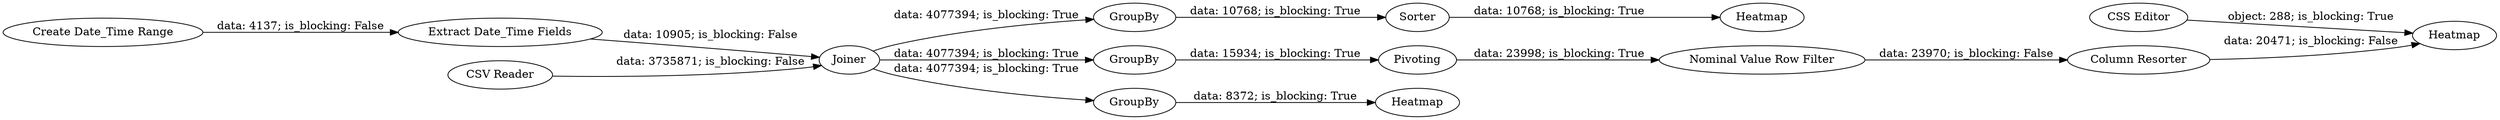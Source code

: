 digraph {
	"-2397260149488540766_10" [label=GroupBy]
	"-2397260149488540766_42" [label="Create Date_Time Range"]
	"-2397260149488540766_43" [label="Extract Date_Time Fields"]
	"-2397260149488540766_41" [label="CSS Editor"]
	"-2397260149488540766_23" [label="Column Resorter"]
	"-2397260149488540766_13" [label=Sorter]
	"-2397260149488540766_15" [label=Heatmap]
	"-2397260149488540766_22" [label=GroupBy]
	"-2397260149488540766_24" [label="Nominal Value Row Filter"]
	"-2397260149488540766_8" [label="CSV Reader"]
	"-2397260149488540766_20" [label=Pivoting]
	"-2397260149488540766_21" [label=Heatmap]
	"-2397260149488540766_9" [label=Heatmap]
	"-2397260149488540766_12" [label=Joiner]
	"-2397260149488540766_14" [label=GroupBy]
	"-2397260149488540766_12" -> "-2397260149488540766_10" [label="data: 4077394; is_blocking: True"]
	"-2397260149488540766_10" -> "-2397260149488540766_13" [label="data: 10768; is_blocking: True"]
	"-2397260149488540766_22" -> "-2397260149488540766_20" [label="data: 15934; is_blocking: True"]
	"-2397260149488540766_12" -> "-2397260149488540766_14" [label="data: 4077394; is_blocking: True"]
	"-2397260149488540766_8" -> "-2397260149488540766_12" [label="data: 3735871; is_blocking: False"]
	"-2397260149488540766_42" -> "-2397260149488540766_43" [label="data: 4137; is_blocking: False"]
	"-2397260149488540766_23" -> "-2397260149488540766_21" [label="data: 20471; is_blocking: False"]
	"-2397260149488540766_24" -> "-2397260149488540766_23" [label="data: 23970; is_blocking: False"]
	"-2397260149488540766_14" -> "-2397260149488540766_15" [label="data: 8372; is_blocking: True"]
	"-2397260149488540766_12" -> "-2397260149488540766_22" [label="data: 4077394; is_blocking: True"]
	"-2397260149488540766_41" -> "-2397260149488540766_21" [label="object: 288; is_blocking: True"]
	"-2397260149488540766_43" -> "-2397260149488540766_12" [label="data: 10905; is_blocking: False"]
	"-2397260149488540766_13" -> "-2397260149488540766_9" [label="data: 10768; is_blocking: True"]
	"-2397260149488540766_20" -> "-2397260149488540766_24" [label="data: 23998; is_blocking: True"]
	rankdir=LR
}
